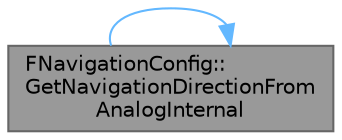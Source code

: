 digraph "FNavigationConfig::GetNavigationDirectionFromAnalogInternal"
{
 // INTERACTIVE_SVG=YES
 // LATEX_PDF_SIZE
  bgcolor="transparent";
  edge [fontname=Helvetica,fontsize=10,labelfontname=Helvetica,labelfontsize=10];
  node [fontname=Helvetica,fontsize=10,shape=box,height=0.2,width=0.4];
  rankdir="LR";
  Node1 [id="Node000001",label="FNavigationConfig::\lGetNavigationDirectionFrom\lAnalogInternal",height=0.2,width=0.4,color="gray40", fillcolor="grey60", style="filled", fontcolor="black",tooltip="Gets the navigation direction from the analog internally."];
  Node1 -> Node1 [id="edge1_Node000001_Node000001",color="steelblue1",style="solid",tooltip=" "];
}
